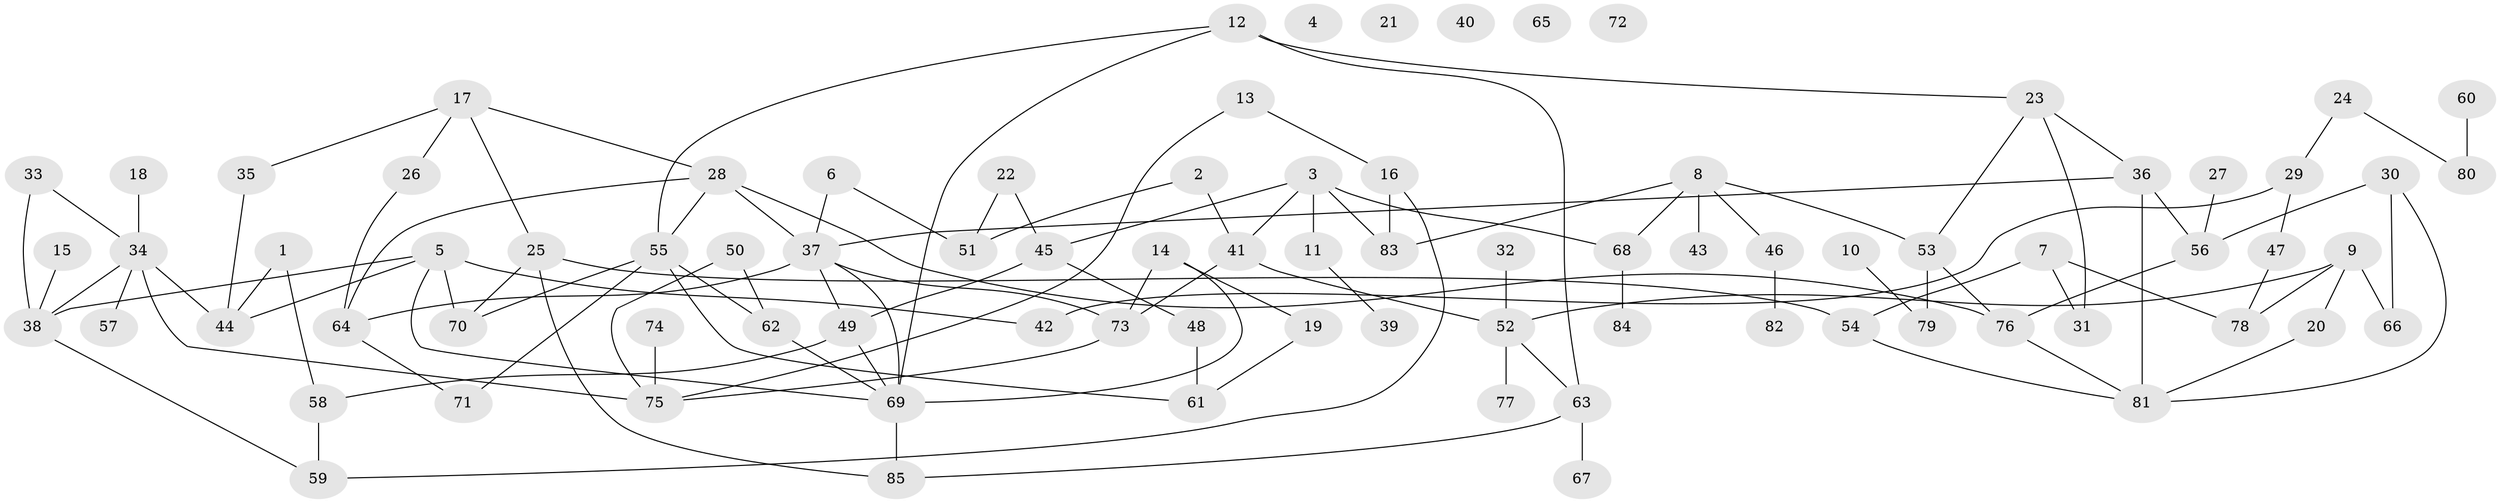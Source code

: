 // coarse degree distribution, {1: 0.21052631578947367, 5: 0.05263157894736842, 2: 0.18421052631578946, 3: 0.23684210526315788, 4: 0.18421052631578946, 7: 0.02631578947368421, 10: 0.02631578947368421, 8: 0.02631578947368421, 6: 0.05263157894736842}
// Generated by graph-tools (version 1.1) at 2025/35/03/04/25 23:35:44]
// undirected, 85 vertices, 118 edges
graph export_dot {
  node [color=gray90,style=filled];
  1;
  2;
  3;
  4;
  5;
  6;
  7;
  8;
  9;
  10;
  11;
  12;
  13;
  14;
  15;
  16;
  17;
  18;
  19;
  20;
  21;
  22;
  23;
  24;
  25;
  26;
  27;
  28;
  29;
  30;
  31;
  32;
  33;
  34;
  35;
  36;
  37;
  38;
  39;
  40;
  41;
  42;
  43;
  44;
  45;
  46;
  47;
  48;
  49;
  50;
  51;
  52;
  53;
  54;
  55;
  56;
  57;
  58;
  59;
  60;
  61;
  62;
  63;
  64;
  65;
  66;
  67;
  68;
  69;
  70;
  71;
  72;
  73;
  74;
  75;
  76;
  77;
  78;
  79;
  80;
  81;
  82;
  83;
  84;
  85;
  1 -- 44;
  1 -- 58;
  2 -- 41;
  2 -- 51;
  3 -- 11;
  3 -- 41;
  3 -- 45;
  3 -- 68;
  3 -- 83;
  5 -- 38;
  5 -- 42;
  5 -- 44;
  5 -- 69;
  5 -- 70;
  6 -- 37;
  6 -- 51;
  7 -- 31;
  7 -- 54;
  7 -- 78;
  8 -- 43;
  8 -- 46;
  8 -- 53;
  8 -- 68;
  8 -- 83;
  9 -- 20;
  9 -- 52;
  9 -- 66;
  9 -- 78;
  10 -- 79;
  11 -- 39;
  12 -- 23;
  12 -- 55;
  12 -- 63;
  12 -- 69;
  13 -- 16;
  13 -- 75;
  14 -- 19;
  14 -- 69;
  14 -- 73;
  15 -- 38;
  16 -- 59;
  16 -- 83;
  17 -- 25;
  17 -- 26;
  17 -- 28;
  17 -- 35;
  18 -- 34;
  19 -- 61;
  20 -- 81;
  22 -- 45;
  22 -- 51;
  23 -- 31;
  23 -- 36;
  23 -- 53;
  24 -- 29;
  24 -- 80;
  25 -- 54;
  25 -- 70;
  25 -- 85;
  26 -- 64;
  27 -- 56;
  28 -- 37;
  28 -- 55;
  28 -- 64;
  28 -- 76;
  29 -- 42;
  29 -- 47;
  30 -- 56;
  30 -- 66;
  30 -- 81;
  32 -- 52;
  33 -- 34;
  33 -- 38;
  34 -- 38;
  34 -- 44;
  34 -- 57;
  34 -- 75;
  35 -- 44;
  36 -- 37;
  36 -- 56;
  36 -- 81;
  37 -- 49;
  37 -- 64;
  37 -- 69;
  37 -- 73;
  38 -- 59;
  41 -- 52;
  41 -- 73;
  45 -- 48;
  45 -- 49;
  46 -- 82;
  47 -- 78;
  48 -- 61;
  49 -- 58;
  49 -- 69;
  50 -- 62;
  50 -- 75;
  52 -- 63;
  52 -- 77;
  53 -- 76;
  53 -- 79;
  54 -- 81;
  55 -- 61;
  55 -- 62;
  55 -- 70;
  55 -- 71;
  56 -- 76;
  58 -- 59;
  60 -- 80;
  62 -- 69;
  63 -- 67;
  63 -- 85;
  64 -- 71;
  68 -- 84;
  69 -- 85;
  73 -- 75;
  74 -- 75;
  76 -- 81;
}
